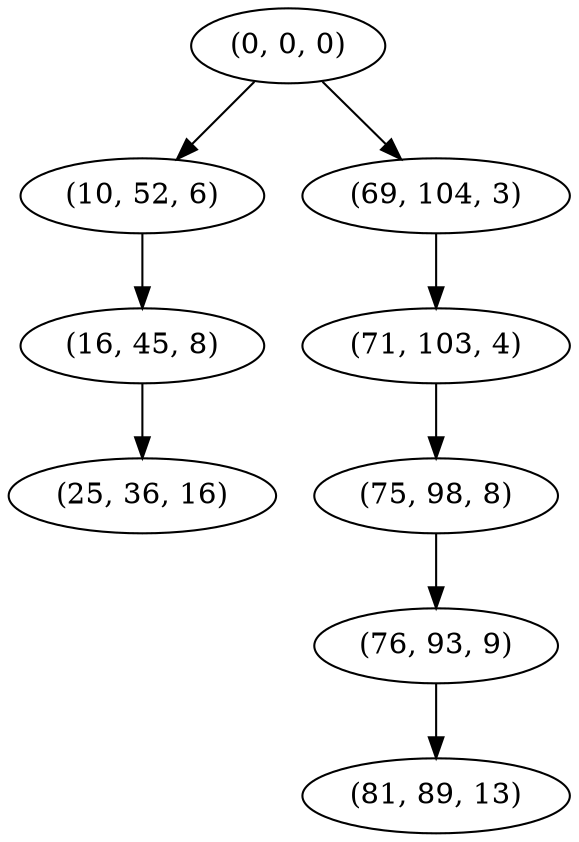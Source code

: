 digraph tree {
    "(0, 0, 0)";
    "(10, 52, 6)";
    "(16, 45, 8)";
    "(25, 36, 16)";
    "(69, 104, 3)";
    "(71, 103, 4)";
    "(75, 98, 8)";
    "(76, 93, 9)";
    "(81, 89, 13)";
    "(0, 0, 0)" -> "(10, 52, 6)";
    "(0, 0, 0)" -> "(69, 104, 3)";
    "(10, 52, 6)" -> "(16, 45, 8)";
    "(16, 45, 8)" -> "(25, 36, 16)";
    "(69, 104, 3)" -> "(71, 103, 4)";
    "(71, 103, 4)" -> "(75, 98, 8)";
    "(75, 98, 8)" -> "(76, 93, 9)";
    "(76, 93, 9)" -> "(81, 89, 13)";
}
